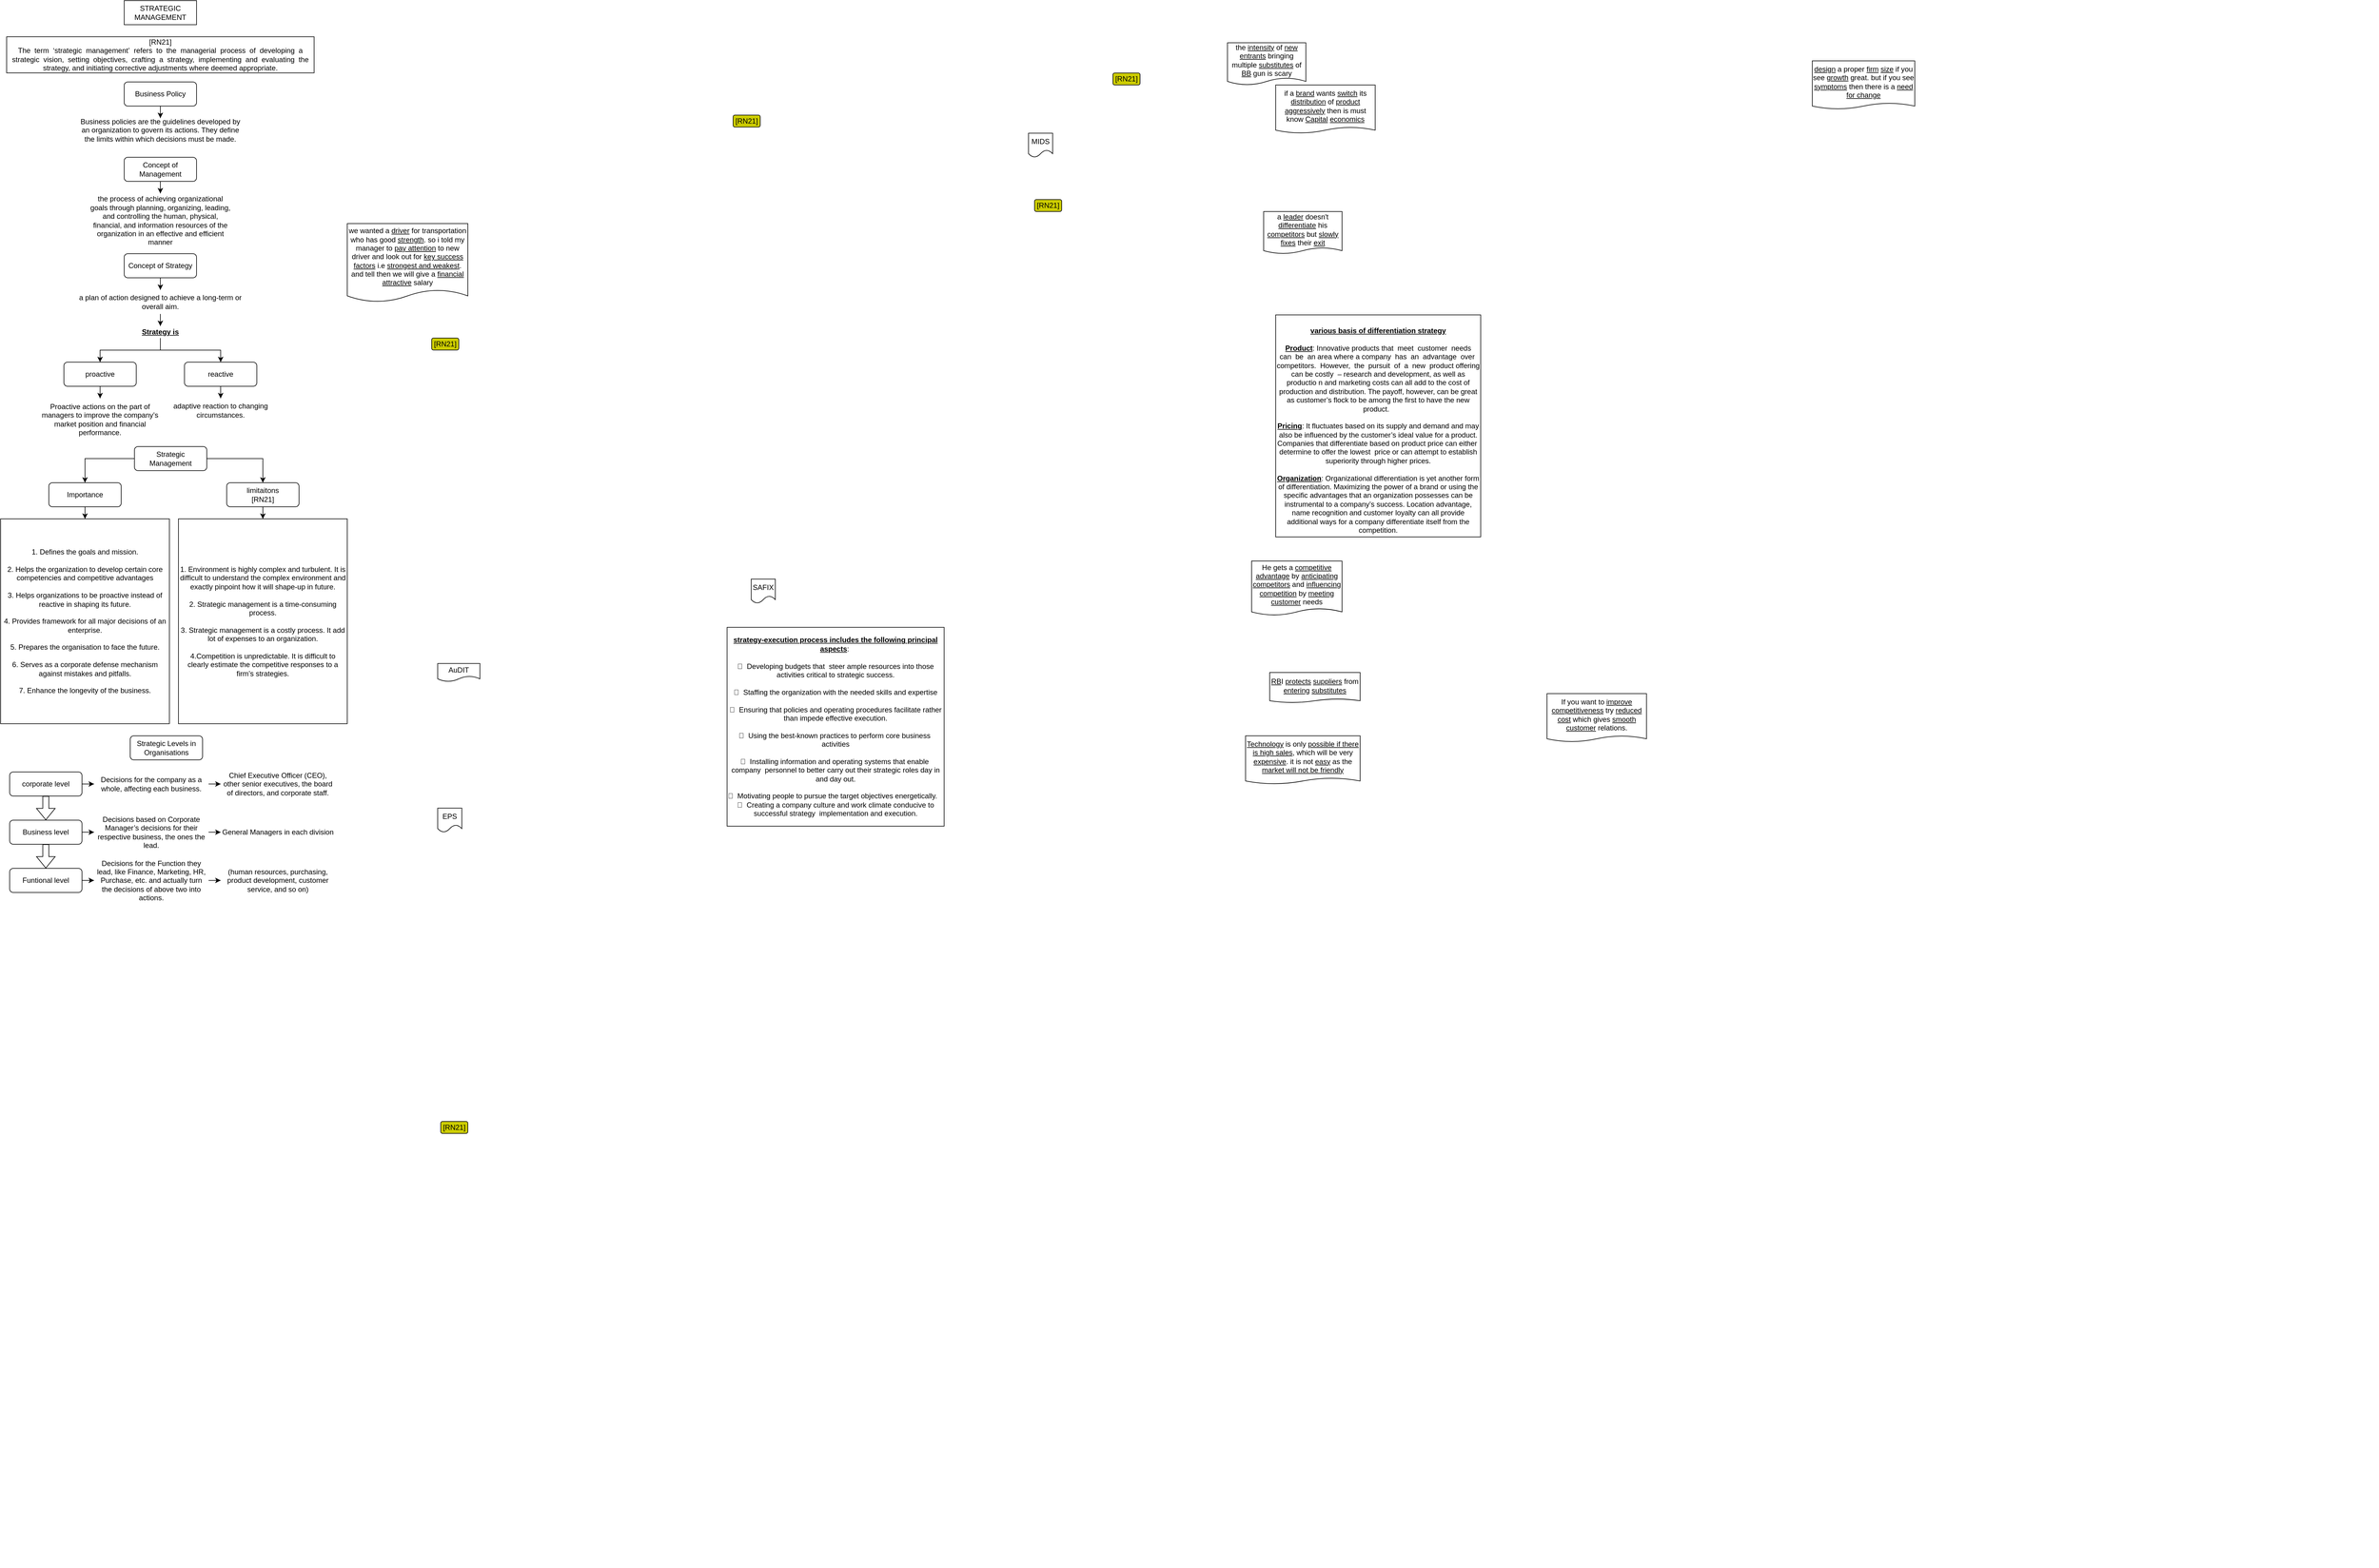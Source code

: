 <mxfile version="15.8.3" type="github">
  <diagram id="j7XMYwBc6ITuC55r1ueF" name="Page-1">
    <mxGraphModel dx="1904" dy="523" grid="1" gridSize="10" guides="1" tooltips="1" connect="1" arrows="1" fold="1" page="1" pageScale="1" pageWidth="850" pageHeight="1100" math="0" shadow="0">
      <root>
        <mxCell id="0" />
        <mxCell id="1" parent="0" />
        <mxCell id="MwBNxe2ZaE5eEIMrjebB-1" value="" style="shape=image;verticalLabelPosition=bottom;labelBackgroundColor=#ffffff;verticalAlign=top;aspect=fixed;imageAspect=0;image=https://i.imgur.com/6u7HFC5.jpg;fontStyle=1" parent="1" vertex="1">
          <mxGeometry x="160" width="371" height="520" as="geometry" />
        </mxCell>
        <mxCell id="MwBNxe2ZaE5eEIMrjebB-2" value="" style="shape=image;verticalLabelPosition=bottom;labelBackgroundColor=#ffffff;verticalAlign=top;aspect=fixed;imageAspect=0;image=https://i.imgur.com/eEXyNHM.jpg;" parent="1" vertex="1">
          <mxGeometry x="150" y="520" width="411" height="520" as="geometry" />
        </mxCell>
        <mxCell id="MwBNxe2ZaE5eEIMrjebB-3" value="" style="shape=image;verticalLabelPosition=bottom;labelBackgroundColor=#ffffff;verticalAlign=top;aspect=fixed;imageAspect=0;image=https://i.imgur.com/A8G9Bg5.jpg;" parent="1" vertex="1">
          <mxGeometry x="129.5" y="1040" width="452" height="520" as="geometry" />
        </mxCell>
        <mxCell id="MwBNxe2ZaE5eEIMrjebB-4" value="" style="shape=image;verticalLabelPosition=bottom;labelBackgroundColor=#ffffff;verticalAlign=top;aspect=fixed;imageAspect=0;image=https://i.imgur.com/yLA90qi.jpg;" parent="1" vertex="1">
          <mxGeometry x="150" y="1560" width="400" height="520" as="geometry" />
        </mxCell>
        <mxCell id="MwBNxe2ZaE5eEIMrjebB-5" value="" style="shape=image;verticalLabelPosition=bottom;labelBackgroundColor=#ffffff;verticalAlign=top;aspect=fixed;imageAspect=0;image=https://i.imgur.com/Me1mVRL.jpg;" parent="1" vertex="1">
          <mxGeometry x="116" y="2080" width="479" height="520" as="geometry" />
        </mxCell>
        <mxCell id="MwBNxe2ZaE5eEIMrjebB-6" value="" style="shape=image;verticalLabelPosition=bottom;labelBackgroundColor=#ffffff;verticalAlign=top;aspect=fixed;imageAspect=0;image=https://i.imgur.com/bxxSmCQ.jpg;" parent="1" vertex="1">
          <mxGeometry x="650" width="348" height="520" as="geometry" />
        </mxCell>
        <mxCell id="MwBNxe2ZaE5eEIMrjebB-7" value="" style="shape=image;verticalLabelPosition=bottom;labelBackgroundColor=#ffffff;verticalAlign=top;aspect=fixed;imageAspect=0;image=https://i.imgur.com/ni3FJTU.jpg;" parent="1" vertex="1">
          <mxGeometry x="650" y="520" width="362" height="520" as="geometry" />
        </mxCell>
        <mxCell id="MwBNxe2ZaE5eEIMrjebB-8" value="" style="shape=image;verticalLabelPosition=bottom;labelBackgroundColor=#ffffff;verticalAlign=top;aspect=fixed;imageAspect=0;image=https://i.imgur.com/4LETIx6.jpg;" parent="1" vertex="1">
          <mxGeometry x="1120" width="332" height="520" as="geometry" />
        </mxCell>
        <mxCell id="MwBNxe2ZaE5eEIMrjebB-9" value="" style="shape=image;verticalLabelPosition=bottom;labelBackgroundColor=#ffffff;verticalAlign=top;aspect=fixed;imageAspect=0;image=https://i.imgur.com/RAoyh6y.jpg;" parent="1" vertex="1">
          <mxGeometry x="1110" y="520" width="370" height="286.04" as="geometry" />
        </mxCell>
        <mxCell id="MwBNxe2ZaE5eEIMrjebB-10" value="" style="shape=image;verticalLabelPosition=bottom;labelBackgroundColor=#ffffff;verticalAlign=top;aspect=fixed;imageAspect=0;image=https://i.imgur.com/K2wJszS.jpg;" parent="1" vertex="1">
          <mxGeometry x="1560" width="339" height="520" as="geometry" />
        </mxCell>
        <mxCell id="MwBNxe2ZaE5eEIMrjebB-11" value="" style="shape=image;verticalLabelPosition=bottom;labelBackgroundColor=#ffffff;verticalAlign=top;aspect=fixed;imageAspect=0;image=https://i.imgur.com/KhrpB2Q.jpg;" parent="1" vertex="1">
          <mxGeometry x="1560" y="890" width="364" height="520" as="geometry" />
        </mxCell>
        <mxCell id="MwBNxe2ZaE5eEIMrjebB-12" value="" style="shape=image;verticalLabelPosition=bottom;labelBackgroundColor=#ffffff;verticalAlign=top;aspect=fixed;imageAspect=0;image=https://i.imgur.com/8tJsVoh.jpg;" parent="1" vertex="1">
          <mxGeometry x="1550" y="1410" width="380" height="321.54" as="geometry" />
        </mxCell>
        <mxCell id="MwBNxe2ZaE5eEIMrjebB-13" value="" style="shape=image;verticalLabelPosition=bottom;labelBackgroundColor=#ffffff;verticalAlign=top;aspect=fixed;imageAspect=0;image=https://i.imgur.com/hQruwP8.jpg;" parent="1" vertex="1">
          <mxGeometry x="2030" width="363" height="520" as="geometry" />
        </mxCell>
        <mxCell id="MwBNxe2ZaE5eEIMrjebB-14" value="" style="shape=image;verticalLabelPosition=bottom;labelBackgroundColor=#ffffff;verticalAlign=top;aspect=fixed;imageAspect=0;image=https://i.imgur.com/xi7W3eX.jpg;" parent="1" vertex="1">
          <mxGeometry x="2060" y="520" width="326" height="520" as="geometry" />
        </mxCell>
        <mxCell id="MwBNxe2ZaE5eEIMrjebB-15" value="" style="shape=image;verticalLabelPosition=bottom;labelBackgroundColor=#ffffff;verticalAlign=top;aspect=fixed;imageAspect=0;image=https://i.imgur.com/t6rBASU.jpg;" parent="1" vertex="1">
          <mxGeometry x="2050" y="1040" width="376" height="520" as="geometry" />
        </mxCell>
        <mxCell id="MwBNxe2ZaE5eEIMrjebB-16" value="" style="shape=image;verticalLabelPosition=bottom;labelBackgroundColor=#ffffff;verticalAlign=top;aspect=fixed;imageAspect=0;image=https://i.imgur.com/qbJ5l8r.jpg;" parent="1" vertex="1">
          <mxGeometry x="2050" y="1560" width="380" height="388.21" as="geometry" />
        </mxCell>
        <mxCell id="MwBNxe2ZaE5eEIMrjebB-17" value="" style="shape=image;verticalLabelPosition=bottom;labelBackgroundColor=#ffffff;verticalAlign=top;aspect=fixed;imageAspect=0;image=https://i.imgur.com/bgSkPRl.jpg;" parent="1" vertex="1">
          <mxGeometry x="2520" width="377" height="520" as="geometry" />
        </mxCell>
        <mxCell id="MwBNxe2ZaE5eEIMrjebB-18" value="" style="shape=image;verticalLabelPosition=bottom;labelBackgroundColor=#ffffff;verticalAlign=top;aspect=fixed;imageAspect=0;image=https://i.imgur.com/C7FwBWP.jpg;" parent="1" vertex="1">
          <mxGeometry x="2520" y="520" width="348" height="520" as="geometry" />
        </mxCell>
        <mxCell id="MwBNxe2ZaE5eEIMrjebB-19" value="" style="shape=image;verticalLabelPosition=bottom;labelBackgroundColor=#ffffff;verticalAlign=top;aspect=fixed;imageAspect=0;image=https://i.imgur.com/A4ML38M.jpg;" parent="1" vertex="1">
          <mxGeometry x="2502" y="1040" width="395" height="520" as="geometry" />
        </mxCell>
        <mxCell id="MwBNxe2ZaE5eEIMrjebB-20" value="" style="shape=image;verticalLabelPosition=bottom;labelBackgroundColor=#ffffff;verticalAlign=top;aspect=fixed;imageAspect=0;image=https://i.imgur.com/cU4Dyhf.jpg;" parent="1" vertex="1">
          <mxGeometry x="2502" y="1560" width="438" height="463.87" as="geometry" />
        </mxCell>
        <mxCell id="MwBNxe2ZaE5eEIMrjebB-21" value="" style="shape=image;verticalLabelPosition=bottom;labelBackgroundColor=#ffffff;verticalAlign=top;aspect=fixed;imageAspect=0;image=https://i.imgur.com/F6UhhK0.jpg;" parent="1" vertex="1">
          <mxGeometry x="3000" width="344" height="520" as="geometry" />
        </mxCell>
        <mxCell id="MwBNxe2ZaE5eEIMrjebB-22" value="" style="shape=image;verticalLabelPosition=bottom;labelBackgroundColor=#ffffff;verticalAlign=top;aspect=fixed;imageAspect=0;image=https://i.imgur.com/BMNPBXX.jpg;" parent="1" vertex="1">
          <mxGeometry x="2990" y="510" width="399" height="520" as="geometry" />
        </mxCell>
        <mxCell id="MwBNxe2ZaE5eEIMrjebB-23" value="" style="shape=image;verticalLabelPosition=bottom;labelBackgroundColor=#ffffff;verticalAlign=top;aspect=fixed;imageAspect=0;image=https://i.imgur.com/eH7P27n.jpg;" parent="1" vertex="1">
          <mxGeometry x="3030" y="1030" width="333" height="520" as="geometry" />
        </mxCell>
        <mxCell id="MwBNxe2ZaE5eEIMrjebB-24" value="" style="shape=image;verticalLabelPosition=bottom;labelBackgroundColor=#ffffff;verticalAlign=top;aspect=fixed;imageAspect=0;image=https://i.imgur.com/keu4Tkj.jpg;" parent="1" vertex="1">
          <mxGeometry x="3022.5" y="1550" width="348" height="520" as="geometry" />
        </mxCell>
        <mxCell id="rLPvU5QVDg2SnjH61hx6-2" value="&lt;div&gt;if a &lt;u&gt;brand&lt;/u&gt; wants &lt;u&gt;switch&lt;/u&gt; its &lt;u&gt;distribution&lt;/u&gt; of &lt;u&gt;product&lt;/u&gt; &lt;u&gt;aggressively&lt;/u&gt; then is must know &lt;u&gt;Capital&lt;/u&gt; &lt;u&gt;economics&lt;/u&gt;&lt;/div&gt;" style="shape=document;whiteSpace=wrap;html=1;boundedLbl=1;size=0.125;" parent="1" vertex="1">
          <mxGeometry x="1560" y="140" width="165" height="80" as="geometry" />
        </mxCell>
        <mxCell id="rLPvU5QVDg2SnjH61hx6-3" value="&lt;div&gt;the &lt;u&gt;intensity&lt;/u&gt; of &lt;u&gt;new entrants&lt;/u&gt; bringing multiple &lt;u&gt;substitutes&lt;/u&gt; of &lt;u&gt;BB&lt;/u&gt; gun is scary&lt;br&gt;&lt;/div&gt;" style="shape=document;whiteSpace=wrap;html=1;boundedLbl=1;size=0.167;" parent="1" vertex="1">
          <mxGeometry x="1480" y="70" width="130" height="70" as="geometry" />
        </mxCell>
        <mxCell id="rLPvU5QVDg2SnjH61hx6-4" value="a &lt;u&gt;leader&lt;/u&gt; doesn&#39;t &lt;u&gt;differentiate&lt;/u&gt; his &lt;u&gt;competitors&lt;/u&gt; but &lt;u&gt;slowly&lt;/u&gt; &lt;u&gt;fixes&lt;/u&gt; their &lt;u&gt;exit&lt;/u&gt;" style="shape=document;whiteSpace=wrap;html=1;boundedLbl=1;size=0.143;" parent="1" vertex="1">
          <mxGeometry x="1540" y="350" width="130" height="70" as="geometry" />
        </mxCell>
        <mxCell id="rLPvU5QVDg2SnjH61hx6-5" value="He gets a &lt;u&gt;competitive advantage&lt;/u&gt; by &lt;u&gt;anticipating competitors&lt;/u&gt; and &lt;u&gt;influencing competition&lt;/u&gt; by &lt;u&gt;meeting&lt;/u&gt; &lt;u&gt;customer&lt;/u&gt; needs " style="shape=document;whiteSpace=wrap;html=1;boundedLbl=1;size=0.125;" parent="1" vertex="1">
          <mxGeometry x="1520" y="930" width="150" height="90" as="geometry" />
        </mxCell>
        <mxCell id="rLPvU5QVDg2SnjH61hx6-6" value="&lt;u&gt;RB&lt;/u&gt;I &lt;u&gt;protects&lt;/u&gt; &lt;u&gt;suppliers&lt;/u&gt; from &lt;u&gt;entering&lt;/u&gt; &lt;u&gt;substitutes&lt;/u&gt;" style="shape=document;whiteSpace=wrap;html=1;boundedLbl=1;size=0.125;" parent="1" vertex="1">
          <mxGeometry x="1550" y="1115" width="150" height="50" as="geometry" />
        </mxCell>
        <mxCell id="rLPvU5QVDg2SnjH61hx6-7" value="&lt;u&gt;Technology&lt;/u&gt; is only &lt;u&gt;possible if there is high sales&lt;/u&gt;, which will be very &lt;u&gt;expensive&lt;/u&gt;. it is not &lt;u&gt;easy&lt;/u&gt; as the &lt;u&gt;market will not be friendly&lt;/u&gt;" style="shape=document;whiteSpace=wrap;html=1;boundedLbl=1;size=0.125;" parent="1" vertex="1">
          <mxGeometry x="1510" y="1220" width="190" height="80" as="geometry" />
        </mxCell>
        <mxCell id="12GZfQRTcd2lBIFm0Cih-1" value="&lt;div&gt;we wanted a &lt;u&gt;driver&lt;/u&gt; for transportation who has good &lt;u&gt;strength&lt;/u&gt;. so i told my manager to &lt;u&gt;pay attention&lt;/u&gt; to new driver and look out for &lt;u&gt;key success factors&lt;/u&gt; i.e &lt;u&gt;strongest and weakest&lt;/u&gt;. and tell then we will give a &lt;u&gt;financial attractive&lt;/u&gt; salary&lt;br&gt;&lt;/div&gt;" style="shape=document;whiteSpace=wrap;html=1;boundedLbl=1;size=0.154;" parent="1" vertex="1">
          <mxGeometry x="20" y="370" width="200" height="130" as="geometry" />
        </mxCell>
        <mxCell id="12GZfQRTcd2lBIFm0Cih-2" value="AuDIT" style="shape=document;whiteSpace=wrap;html=1;boundedLbl=1;" parent="1" vertex="1">
          <mxGeometry x="170" y="1100" width="70" height="30" as="geometry" />
        </mxCell>
        <mxCell id="12GZfQRTcd2lBIFm0Cih-3" value="EPS" style="shape=document;whiteSpace=wrap;html=1;boundedLbl=1;" parent="1" vertex="1">
          <mxGeometry x="170.0" y="1340.0" width="40" height="40" as="geometry" />
        </mxCell>
        <mxCell id="12GZfQRTcd2lBIFm0Cih-5" value="SAFIX" style="shape=document;whiteSpace=wrap;html=1;boundedLbl=1;" parent="1" vertex="1">
          <mxGeometry x="690.0" y="960.0" width="40" height="40" as="geometry" />
        </mxCell>
        <mxCell id="12GZfQRTcd2lBIFm0Cih-6" value="MIDS" style="shape=document;whiteSpace=wrap;html=1;boundedLbl=1;" parent="1" vertex="1">
          <mxGeometry x="1150.0" y="220.0" width="40" height="40" as="geometry" />
        </mxCell>
        <mxCell id="12GZfQRTcd2lBIFm0Cih-7" value="If you want to &lt;u&gt;improve&lt;/u&gt; &lt;u&gt;competitiveness&lt;/u&gt; try &lt;u&gt;reduced cost&lt;/u&gt; which gives &lt;u&gt;smooth&lt;/u&gt; &lt;u&gt;customer&lt;/u&gt; relations. " style="shape=document;whiteSpace=wrap;html=1;boundedLbl=1;size=0.125;" parent="1" vertex="1">
          <mxGeometry x="2010" y="1150" width="165" height="80" as="geometry" />
        </mxCell>
        <mxCell id="12GZfQRTcd2lBIFm0Cih-8" value="&lt;u&gt;design&lt;/u&gt; a proper &lt;u&gt;firm&lt;/u&gt; &lt;u&gt;size&lt;/u&gt; if you see &lt;u&gt;growth&lt;/u&gt; great. but if you see &lt;u&gt;symptoms&lt;/u&gt; then there is a &lt;u&gt;need for change&lt;/u&gt;" style="shape=document;whiteSpace=wrap;html=1;boundedLbl=1;size=0.125;" parent="1" vertex="1">
          <mxGeometry x="2450" y="100" width="170" height="80" as="geometry" />
        </mxCell>
        <mxCell id="c6inpc5KiyZHfQqqr6w0-8" value="&lt;div&gt;STRATEGIC&lt;/div&gt;&lt;div&gt;MANAGEMENT&lt;/div&gt;" style="rounded=0;whiteSpace=wrap;html=1;" vertex="1" parent="1">
          <mxGeometry x="-350" width="120" height="40" as="geometry" />
        </mxCell>
        <mxCell id="c6inpc5KiyZHfQqqr6w0-9" style="edgeStyle=orthogonalEdgeStyle;rounded=0;orthogonalLoop=1;jettySize=auto;html=1;" edge="1" parent="1" source="c6inpc5KiyZHfQqqr6w0-10" target="c6inpc5KiyZHfQqqr6w0-35">
          <mxGeometry relative="1" as="geometry" />
        </mxCell>
        <mxCell id="c6inpc5KiyZHfQqqr6w0-10" value="&lt;div&gt;&lt;span&gt;Concept of Strategy&lt;/span&gt;&lt;br&gt;&lt;/div&gt;" style="rounded=1;whiteSpace=wrap;html=1;" vertex="1" parent="1">
          <mxGeometry x="-350" y="420" width="120" height="40" as="geometry" />
        </mxCell>
        <mxCell id="c6inpc5KiyZHfQqqr6w0-11" style="edgeStyle=orthogonalEdgeStyle;rounded=0;orthogonalLoop=1;jettySize=auto;html=1;" edge="1" parent="1" source="c6inpc5KiyZHfQqqr6w0-13" target="c6inpc5KiyZHfQqqr6w0-21">
          <mxGeometry relative="1" as="geometry" />
        </mxCell>
        <mxCell id="c6inpc5KiyZHfQqqr6w0-12" style="edgeStyle=orthogonalEdgeStyle;rounded=0;orthogonalLoop=1;jettySize=auto;html=1;" edge="1" parent="1" source="c6inpc5KiyZHfQqqr6w0-13" target="c6inpc5KiyZHfQqqr6w0-23">
          <mxGeometry relative="1" as="geometry" />
        </mxCell>
        <mxCell id="c6inpc5KiyZHfQqqr6w0-13" value="&lt;div&gt;&lt;span&gt;Strategic Management&lt;/span&gt;&lt;br&gt;&lt;/div&gt;" style="rounded=1;whiteSpace=wrap;html=1;" vertex="1" parent="1">
          <mxGeometry x="-333" y="740" width="120" height="40" as="geometry" />
        </mxCell>
        <mxCell id="c6inpc5KiyZHfQqqr6w0-14" value="&lt;div&gt;&lt;span&gt;Strategic Levels in&lt;/span&gt;&lt;br&gt;&lt;/div&gt;&lt;div&gt;Organisations&lt;/div&gt;" style="rounded=1;whiteSpace=wrap;html=1;" vertex="1" parent="1">
          <mxGeometry x="-340" y="1220" width="120" height="40" as="geometry" />
        </mxCell>
        <mxCell id="c6inpc5KiyZHfQqqr6w0-16" style="edgeStyle=orthogonalEdgeStyle;rounded=0;orthogonalLoop=1;jettySize=auto;html=1;" edge="1" parent="1" source="c6inpc5KiyZHfQqqr6w0-17" target="c6inpc5KiyZHfQqqr6w0-33">
          <mxGeometry relative="1" as="geometry" />
        </mxCell>
        <mxCell id="c6inpc5KiyZHfQqqr6w0-17" value="Concept of Management" style="rounded=1;whiteSpace=wrap;html=1;" vertex="1" parent="1">
          <mxGeometry x="-350" y="260" width="120" height="40" as="geometry" />
        </mxCell>
        <mxCell id="c6inpc5KiyZHfQqqr6w0-18" style="edgeStyle=orthogonalEdgeStyle;rounded=0;orthogonalLoop=1;jettySize=auto;html=1;entryX=0.5;entryY=0;entryDx=0;entryDy=0;" edge="1" parent="1" source="c6inpc5KiyZHfQqqr6w0-19" target="c6inpc5KiyZHfQqqr6w0-32">
          <mxGeometry relative="1" as="geometry" />
        </mxCell>
        <mxCell id="c6inpc5KiyZHfQqqr6w0-19" value="Business Policy" style="rounded=1;whiteSpace=wrap;html=1;" vertex="1" parent="1">
          <mxGeometry x="-350" y="135" width="120" height="40" as="geometry" />
        </mxCell>
        <mxCell id="c6inpc5KiyZHfQqqr6w0-20" style="edgeStyle=orthogonalEdgeStyle;rounded=0;orthogonalLoop=1;jettySize=auto;html=1;" edge="1" parent="1" source="c6inpc5KiyZHfQqqr6w0-21" target="c6inpc5KiyZHfQqqr6w0-45">
          <mxGeometry relative="1" as="geometry" />
        </mxCell>
        <mxCell id="c6inpc5KiyZHfQqqr6w0-21" value="&lt;div&gt;&lt;span&gt;Importance&lt;/span&gt;&lt;br&gt;&lt;/div&gt;" style="rounded=1;whiteSpace=wrap;html=1;" vertex="1" parent="1">
          <mxGeometry x="-475" y="800" width="120" height="40" as="geometry" />
        </mxCell>
        <mxCell id="c6inpc5KiyZHfQqqr6w0-22" style="edgeStyle=orthogonalEdgeStyle;rounded=0;orthogonalLoop=1;jettySize=auto;html=1;" edge="1" parent="1" source="c6inpc5KiyZHfQqqr6w0-23" target="c6inpc5KiyZHfQqqr6w0-46">
          <mxGeometry relative="1" as="geometry" />
        </mxCell>
        <mxCell id="c6inpc5KiyZHfQqqr6w0-23" value="&lt;div&gt;limitaitons&lt;/div&gt;&lt;div&gt;[RN21]&lt;br&gt;&lt;/div&gt;" style="rounded=1;whiteSpace=wrap;html=1;" vertex="1" parent="1">
          <mxGeometry x="-180" y="800" width="120" height="40" as="geometry" />
        </mxCell>
        <mxCell id="c6inpc5KiyZHfQqqr6w0-24" style="edgeStyle=orthogonalEdgeStyle;rounded=0;orthogonalLoop=1;jettySize=auto;html=1;" edge="1" parent="1" source="c6inpc5KiyZHfQqqr6w0-25" target="c6inpc5KiyZHfQqqr6w0-52">
          <mxGeometry relative="1" as="geometry" />
        </mxCell>
        <mxCell id="c6inpc5KiyZHfQqqr6w0-25" value="&lt;div&gt;Funtional level&lt;/div&gt;" style="rounded=1;whiteSpace=wrap;html=1;" vertex="1" parent="1">
          <mxGeometry x="-540" y="1440" width="120" height="40" as="geometry" />
        </mxCell>
        <mxCell id="c6inpc5KiyZHfQqqr6w0-26" style="edgeStyle=orthogonalEdgeStyle;shape=flexArrow;rounded=0;orthogonalLoop=1;jettySize=auto;html=1;" edge="1" parent="1" source="c6inpc5KiyZHfQqqr6w0-28" target="c6inpc5KiyZHfQqqr6w0-25">
          <mxGeometry relative="1" as="geometry" />
        </mxCell>
        <mxCell id="c6inpc5KiyZHfQqqr6w0-27" style="edgeStyle=orthogonalEdgeStyle;rounded=0;orthogonalLoop=1;jettySize=auto;html=1;" edge="1" parent="1" source="c6inpc5KiyZHfQqqr6w0-28" target="c6inpc5KiyZHfQqqr6w0-50">
          <mxGeometry relative="1" as="geometry" />
        </mxCell>
        <mxCell id="c6inpc5KiyZHfQqqr6w0-28" value="Business level" style="rounded=1;whiteSpace=wrap;html=1;" vertex="1" parent="1">
          <mxGeometry x="-540" y="1360" width="120" height="40" as="geometry" />
        </mxCell>
        <mxCell id="c6inpc5KiyZHfQqqr6w0-29" style="edgeStyle=orthogonalEdgeStyle;shape=flexArrow;rounded=0;orthogonalLoop=1;jettySize=auto;html=1;" edge="1" parent="1" source="c6inpc5KiyZHfQqqr6w0-31" target="c6inpc5KiyZHfQqqr6w0-28">
          <mxGeometry relative="1" as="geometry" />
        </mxCell>
        <mxCell id="c6inpc5KiyZHfQqqr6w0-30" style="edgeStyle=orthogonalEdgeStyle;rounded=0;orthogonalLoop=1;jettySize=auto;html=1;" edge="1" parent="1" source="c6inpc5KiyZHfQqqr6w0-31" target="c6inpc5KiyZHfQqqr6w0-48">
          <mxGeometry relative="1" as="geometry" />
        </mxCell>
        <mxCell id="c6inpc5KiyZHfQqqr6w0-31" value="corporate level" style="rounded=1;whiteSpace=wrap;html=1;" vertex="1" parent="1">
          <mxGeometry x="-540" y="1280" width="120" height="40" as="geometry" />
        </mxCell>
        <mxCell id="c6inpc5KiyZHfQqqr6w0-32" value="Business policies are the guidelines developed by an organization to govern its actions. They define the limits within which decisions must be made." style="text;html=1;strokeColor=none;fillColor=none;align=center;verticalAlign=middle;whiteSpace=wrap;rounded=0;" vertex="1" parent="1">
          <mxGeometry x="-430" y="195" width="280" height="40" as="geometry" />
        </mxCell>
        <mxCell id="c6inpc5KiyZHfQqqr6w0-33" value="the process of achieving organizational goals through planning, organizing, leading, and controlling the human, physical, financial, and information resources of the organization in an effective and efficient manner" style="text;html=1;strokeColor=none;fillColor=none;align=center;verticalAlign=middle;whiteSpace=wrap;rounded=0;" vertex="1" parent="1">
          <mxGeometry x="-410" y="320" width="240" height="90" as="geometry" />
        </mxCell>
        <mxCell id="c6inpc5KiyZHfQqqr6w0-34" style="edgeStyle=orthogonalEdgeStyle;rounded=0;orthogonalLoop=1;jettySize=auto;html=1;" edge="1" parent="1" source="c6inpc5KiyZHfQqqr6w0-35" target="c6inpc5KiyZHfQqqr6w0-38">
          <mxGeometry relative="1" as="geometry" />
        </mxCell>
        <mxCell id="c6inpc5KiyZHfQqqr6w0-35" value="a plan of action designed to achieve a long-term or overall aim." style="text;html=1;strokeColor=none;fillColor=none;align=center;verticalAlign=middle;whiteSpace=wrap;rounded=0;" vertex="1" parent="1">
          <mxGeometry x="-430" y="480" width="280" height="40" as="geometry" />
        </mxCell>
        <mxCell id="c6inpc5KiyZHfQqqr6w0-36" style="edgeStyle=orthogonalEdgeStyle;rounded=0;orthogonalLoop=1;jettySize=auto;html=1;" edge="1" parent="1" source="c6inpc5KiyZHfQqqr6w0-38" target="c6inpc5KiyZHfQqqr6w0-42">
          <mxGeometry relative="1" as="geometry" />
        </mxCell>
        <mxCell id="c6inpc5KiyZHfQqqr6w0-37" style="edgeStyle=orthogonalEdgeStyle;rounded=0;orthogonalLoop=1;jettySize=auto;html=1;" edge="1" parent="1" source="c6inpc5KiyZHfQqqr6w0-38" target="c6inpc5KiyZHfQqqr6w0-40">
          <mxGeometry relative="1" as="geometry" />
        </mxCell>
        <mxCell id="c6inpc5KiyZHfQqqr6w0-38" value="&lt;b&gt;&lt;u&gt;Strategy is&lt;/u&gt;&lt;/b&gt;" style="text;html=1;strokeColor=none;fillColor=none;align=center;verticalAlign=middle;whiteSpace=wrap;rounded=0;" vertex="1" parent="1">
          <mxGeometry x="-350" y="540" width="120" height="20" as="geometry" />
        </mxCell>
        <mxCell id="c6inpc5KiyZHfQqqr6w0-39" style="edgeStyle=orthogonalEdgeStyle;rounded=0;orthogonalLoop=1;jettySize=auto;html=1;" edge="1" parent="1" source="c6inpc5KiyZHfQqqr6w0-40" target="c6inpc5KiyZHfQqqr6w0-44">
          <mxGeometry relative="1" as="geometry" />
        </mxCell>
        <mxCell id="c6inpc5KiyZHfQqqr6w0-40" value="reactive" style="rounded=1;whiteSpace=wrap;html=1;" vertex="1" parent="1">
          <mxGeometry x="-250" y="600" width="120" height="40" as="geometry" />
        </mxCell>
        <mxCell id="c6inpc5KiyZHfQqqr6w0-41" style="edgeStyle=orthogonalEdgeStyle;rounded=0;orthogonalLoop=1;jettySize=auto;html=1;" edge="1" parent="1" source="c6inpc5KiyZHfQqqr6w0-42" target="c6inpc5KiyZHfQqqr6w0-43">
          <mxGeometry relative="1" as="geometry" />
        </mxCell>
        <mxCell id="c6inpc5KiyZHfQqqr6w0-42" value="proactive" style="rounded=1;whiteSpace=wrap;html=1;" vertex="1" parent="1">
          <mxGeometry x="-450" y="600" width="120" height="40" as="geometry" />
        </mxCell>
        <mxCell id="c6inpc5KiyZHfQqqr6w0-43" value="&lt;div&gt;Proactive actions on the part of managers to improve the company’s market&amp;nbsp;&lt;span&gt;position and financial performance.&lt;/span&gt;&lt;/div&gt;" style="text;html=1;strokeColor=none;fillColor=none;align=center;verticalAlign=middle;whiteSpace=wrap;rounded=0;" vertex="1" parent="1">
          <mxGeometry x="-490" y="660" width="200" height="70" as="geometry" />
        </mxCell>
        <mxCell id="c6inpc5KiyZHfQqqr6w0-44" value="adaptive reaction to changing circumstances." style="text;html=1;strokeColor=none;fillColor=none;align=center;verticalAlign=middle;whiteSpace=wrap;rounded=0;" vertex="1" parent="1">
          <mxGeometry x="-290" y="660" width="200" height="40" as="geometry" />
        </mxCell>
        <mxCell id="c6inpc5KiyZHfQqqr6w0-45" value="1. Defines the goals and mission.&lt;div&gt;&lt;br&gt;&lt;/div&gt;&lt;div&gt;2. Helps the organization to develop certain core competencies and competitive advantages&lt;/div&gt;&lt;div&gt;&lt;br&gt;&lt;/div&gt;&lt;div&gt;3. Helps organizations to be proactive instead of reactive in shaping its future.&lt;/div&gt;&lt;div&gt;&lt;br&gt;&lt;/div&gt;&lt;div&gt;4. Provides framework for all major decisions of an enterprise.&lt;/div&gt;&lt;div&gt;&lt;br&gt;&lt;/div&gt;&lt;div&gt;5. Prepares the organisation to face the future.&lt;/div&gt;&lt;div&gt;&lt;br&gt;&lt;/div&gt;&lt;div&gt;6. Serves as a corporate defense mechanism against mistakes and pitfalls.&lt;/div&gt;&lt;div&gt;&lt;br&gt;&lt;/div&gt;&lt;div&gt;7. Enhance the longevity of the business.&lt;br&gt;&lt;/div&gt;" style="rounded=0;whiteSpace=wrap;html=1;" vertex="1" parent="1">
          <mxGeometry x="-555" y="860" width="280" height="340" as="geometry" />
        </mxCell>
        <mxCell id="c6inpc5KiyZHfQqqr6w0-46" value="1. Environment is highly complex and turbulent. It is&lt;br&gt;difficult to understand the complex environment and&lt;br&gt;&lt;div&gt;exactly pinpoint how it will shape-up in future.&lt;/div&gt;&lt;div&gt;&lt;br&gt;&lt;/div&gt;&lt;div&gt;2. Strategic management is a time-consuming process.&lt;/div&gt;&lt;div&gt;&lt;br&gt;&lt;/div&gt;&lt;div&gt;3. Strategic management is a costly process. It add lot of expenses to an organization.&lt;/div&gt;&lt;div&gt;&lt;br&gt;&lt;/div&gt;&lt;div&gt;4.Competition is unpredictable. It is difficult to clearly estimate the competitive responses to a firm’s strategies.&lt;br&gt;&lt;/div&gt;" style="rounded=0;whiteSpace=wrap;html=1;" vertex="1" parent="1">
          <mxGeometry x="-260" y="860" width="280" height="340" as="geometry" />
        </mxCell>
        <mxCell id="c6inpc5KiyZHfQqqr6w0-47" style="edgeStyle=orthogonalEdgeStyle;rounded=0;orthogonalLoop=1;jettySize=auto;html=1;" edge="1" parent="1" source="c6inpc5KiyZHfQqqr6w0-48" target="c6inpc5KiyZHfQqqr6w0-53">
          <mxGeometry relative="1" as="geometry" />
        </mxCell>
        <mxCell id="c6inpc5KiyZHfQqqr6w0-48" value="Decisions for the company as a&lt;br&gt;whole, affecting each business." style="text;html=1;strokeColor=none;fillColor=none;align=center;verticalAlign=middle;whiteSpace=wrap;rounded=0;" vertex="1" parent="1">
          <mxGeometry x="-400" y="1280" width="190" height="40" as="geometry" />
        </mxCell>
        <mxCell id="c6inpc5KiyZHfQqqr6w0-49" style="edgeStyle=orthogonalEdgeStyle;rounded=0;orthogonalLoop=1;jettySize=auto;html=1;" edge="1" parent="1" source="c6inpc5KiyZHfQqqr6w0-50" target="c6inpc5KiyZHfQqqr6w0-54">
          <mxGeometry relative="1" as="geometry" />
        </mxCell>
        <mxCell id="c6inpc5KiyZHfQqqr6w0-50" value="Decisions based on Corporate&lt;br&gt;Manager’s decisions for their&lt;br&gt;respective business, the ones the lead." style="text;html=1;strokeColor=none;fillColor=none;align=center;verticalAlign=middle;whiteSpace=wrap;rounded=0;" vertex="1" parent="1">
          <mxGeometry x="-400" y="1350" width="190" height="60" as="geometry" />
        </mxCell>
        <mxCell id="c6inpc5KiyZHfQqqr6w0-51" style="edgeStyle=orthogonalEdgeStyle;rounded=0;orthogonalLoop=1;jettySize=auto;html=1;" edge="1" parent="1" source="c6inpc5KiyZHfQqqr6w0-52" target="c6inpc5KiyZHfQqqr6w0-55">
          <mxGeometry relative="1" as="geometry" />
        </mxCell>
        <mxCell id="c6inpc5KiyZHfQqqr6w0-52" value="Decisions for the Function they lead, like Finance, Marketing, HR, Purchase, etc. and actually turn the decisions of above two into&lt;br&gt;actions." style="text;html=1;strokeColor=none;fillColor=none;align=center;verticalAlign=middle;whiteSpace=wrap;rounded=0;" vertex="1" parent="1">
          <mxGeometry x="-400" y="1425" width="190" height="70" as="geometry" />
        </mxCell>
        <mxCell id="c6inpc5KiyZHfQqqr6w0-53" value="Chief Executive Officer (CEO),&lt;br&gt;other senior executives, the board of directors, and corporate staff." style="text;html=1;strokeColor=none;fillColor=none;align=center;verticalAlign=middle;whiteSpace=wrap;rounded=0;" vertex="1" parent="1">
          <mxGeometry x="-190" y="1280" width="190" height="40" as="geometry" />
        </mxCell>
        <mxCell id="c6inpc5KiyZHfQqqr6w0-54" value="General Managers in each division" style="text;html=1;strokeColor=none;fillColor=none;align=center;verticalAlign=middle;whiteSpace=wrap;rounded=0;" vertex="1" parent="1">
          <mxGeometry x="-190" y="1360" width="190" height="40" as="geometry" />
        </mxCell>
        <mxCell id="c6inpc5KiyZHfQqqr6w0-55" value="(human resources, purchasing, product development, customer service, and so on)" style="text;html=1;strokeColor=none;fillColor=none;align=center;verticalAlign=middle;whiteSpace=wrap;rounded=0;" vertex="1" parent="1">
          <mxGeometry x="-190" y="1440" width="190" height="40" as="geometry" />
        </mxCell>
        <mxCell id="c6inpc5KiyZHfQqqr6w0-56" value="[RN21]&lt;br&gt;&lt;div&gt;The&amp;nbsp; term&amp;nbsp; ‘strategic&amp;nbsp; management’&amp;nbsp; refers&amp;nbsp; to&amp;nbsp; the&amp;nbsp; managerial&amp;nbsp; process&amp;nbsp; of&amp;nbsp; developing&amp;nbsp; a &lt;/div&gt;strategic&amp;nbsp; vision,&amp;nbsp; setting&amp;nbsp; objectives,&amp;nbsp; crafting&amp;nbsp; a&amp;nbsp; strategy,&amp;nbsp; implementing&amp;nbsp; and&amp;nbsp; evaluating&amp;nbsp; the &lt;br&gt;strategy, and initiating corrective adjustments where deemed appropriate." style="rounded=0;whiteSpace=wrap;html=1;" vertex="1" parent="1">
          <mxGeometry x="-545" y="60" width="510" height="60" as="geometry" />
        </mxCell>
        <mxCell id="c6inpc5KiyZHfQqqr6w0-58" value="[RN21]" style="rounded=1;whiteSpace=wrap;html=1;fontColor=#000000;fillColor=#CCCC00;" vertex="1" parent="1">
          <mxGeometry x="175" y="1860" width="45" height="19.85" as="geometry" />
        </mxCell>
        <mxCell id="c6inpc5KiyZHfQqqr6w0-59" value="[RN21]" style="rounded=1;whiteSpace=wrap;html=1;fontColor=#000000;fillColor=#CCCC00;" vertex="1" parent="1">
          <mxGeometry x="160" y="560" width="45" height="19.85" as="geometry" />
        </mxCell>
        <mxCell id="c6inpc5KiyZHfQqqr6w0-60" value="[RN21]" style="rounded=1;whiteSpace=wrap;html=1;fontColor=#000000;fillColor=#CCCC00;" vertex="1" parent="1">
          <mxGeometry x="660" y="190" width="45" height="19.85" as="geometry" />
        </mxCell>
        <mxCell id="c6inpc5KiyZHfQqqr6w0-61" value="&lt;div&gt;&lt;u&gt;&lt;b&gt;strategy-execution process includes the following principal aspects&lt;/b&gt;&lt;/u&gt;:&amp;nbsp; &lt;br&gt;&lt;/div&gt;&lt;div&gt;&lt;br&gt;&lt;/div&gt;&lt;div&gt;&amp;nbsp; Developing budgets that&amp;nbsp; steer ample resources into those activities critical to strategic success. &lt;br&gt;&lt;/div&gt;&lt;div&gt;&lt;br&gt;&lt;/div&gt;&lt;div&gt;&amp;nbsp; Staffing the organization with the needed skills and expertise&lt;br&gt;&lt;/div&gt;&lt;div&gt;&lt;br&gt;&lt;/div&gt;&amp;nbsp; Ensuring that policies and operating procedures facilitate rather than impede effective execution. &lt;br&gt;&lt;div&gt;&lt;br&gt;&lt;/div&gt;&lt;div&gt;&amp;nbsp; Using the best-known practices to perform core business&amp;nbsp; activities&lt;br&gt;&lt;/div&gt;&lt;div&gt;&lt;br&gt;&lt;/div&gt;&lt;div&gt;&amp;nbsp; Installing information and operating systems that enable&amp;nbsp; company&amp;nbsp; personnel to better carry out their strategic roles day in and day out. &lt;br&gt;&lt;/div&gt;&lt;div&gt;&lt;br&gt;&lt;/div&gt;&amp;nbsp; Motivating people to pursue the target objectives energetically.&amp;nbsp; &amp;nbsp;&lt;br&gt;&lt;div&gt;&amp;nbsp; Creating a company culture and work climate conducive to successful strategy&amp;nbsp; implementation and execution. &lt;br&gt;&lt;/div&gt;" style="rounded=0;whiteSpace=wrap;html=1;" vertex="1" parent="1">
          <mxGeometry x="650" y="1040" width="360" height="330" as="geometry" />
        </mxCell>
        <mxCell id="c6inpc5KiyZHfQqqr6w0-62" value="[RN21]" style="rounded=1;whiteSpace=wrap;html=1;fontColor=#000000;fillColor=#CCCC00;" vertex="1" parent="1">
          <mxGeometry x="1160" y="330.15" width="45" height="19.85" as="geometry" />
        </mxCell>
        <mxCell id="c6inpc5KiyZHfQqqr6w0-63" value="[RN21]" style="rounded=1;whiteSpace=wrap;html=1;fontColor=#000000;fillColor=#CCCC00;" vertex="1" parent="1">
          <mxGeometry x="1290" y="120.15" width="45" height="19.85" as="geometry" />
        </mxCell>
        <mxCell id="c6inpc5KiyZHfQqqr6w0-64" value="&lt;div&gt;&lt;br&gt;&lt;/div&gt;&lt;div&gt;&lt;u&gt;&lt;b&gt;various basis of differentiation strategy&lt;/b&gt;&lt;/u&gt;&lt;br&gt;&lt;/div&gt;&lt;div&gt;&lt;br&gt;&lt;/div&gt;&lt;div&gt;&amp;nbsp;&lt;u&gt;&lt;b&gt;Product&lt;/b&gt;&lt;/u&gt;: Innovative products that&amp;nbsp; meet&amp;nbsp; customer&amp;nbsp; needs&amp;nbsp; can&amp;nbsp; be&amp;nbsp; an area where a company&amp;nbsp; has&amp;nbsp; an&amp;nbsp; advantage&amp;nbsp; over&amp;nbsp; competitors.&amp;nbsp; However,&amp;nbsp; the&amp;nbsp; pursuit&amp;nbsp; of&amp;nbsp; a&amp;nbsp; new&amp;nbsp; product offering can be costly&amp;nbsp; – research and development, as well as productio n and marketing costs can all add to the cost of production and distribution. The payoff, however, can be great as customer’s flock to be among the first to have the new product. &amp;nbsp;&lt;br&gt;&lt;/div&gt;&lt;div&gt;&amp;nbsp;&lt;/div&gt;&lt;div&gt;&lt;u&gt;&lt;b&gt;Pricing&lt;/b&gt;&lt;/u&gt;: It fluctuates based on its supply and demand and may also be influenced by the customer’s ideal value for a product. Companies that differentiate based on product price can either&amp;nbsp; determine to offer the lowest&amp;nbsp; price or can attempt to establish superiority through higher prices. &lt;br&gt;&lt;/div&gt;&lt;div&gt;&amp;nbsp;&lt;/div&gt;&lt;div&gt;&lt;u&gt;&lt;b&gt;Organization&lt;/b&gt;&lt;/u&gt;: Organizational differentiation is yet another form of differentiation. Maximizing the power of a brand or using the specific advantages that an organization possesses can be instrumental to a company’s success. Location advantage, name recognition and customer loyalty can all provide additional ways for a company differentiate itself from the competition. &lt;/div&gt;" style="rounded=0;whiteSpace=wrap;html=1;" vertex="1" parent="1">
          <mxGeometry x="1560" y="521.54" width="340" height="368.46" as="geometry" />
        </mxCell>
      </root>
    </mxGraphModel>
  </diagram>
</mxfile>
